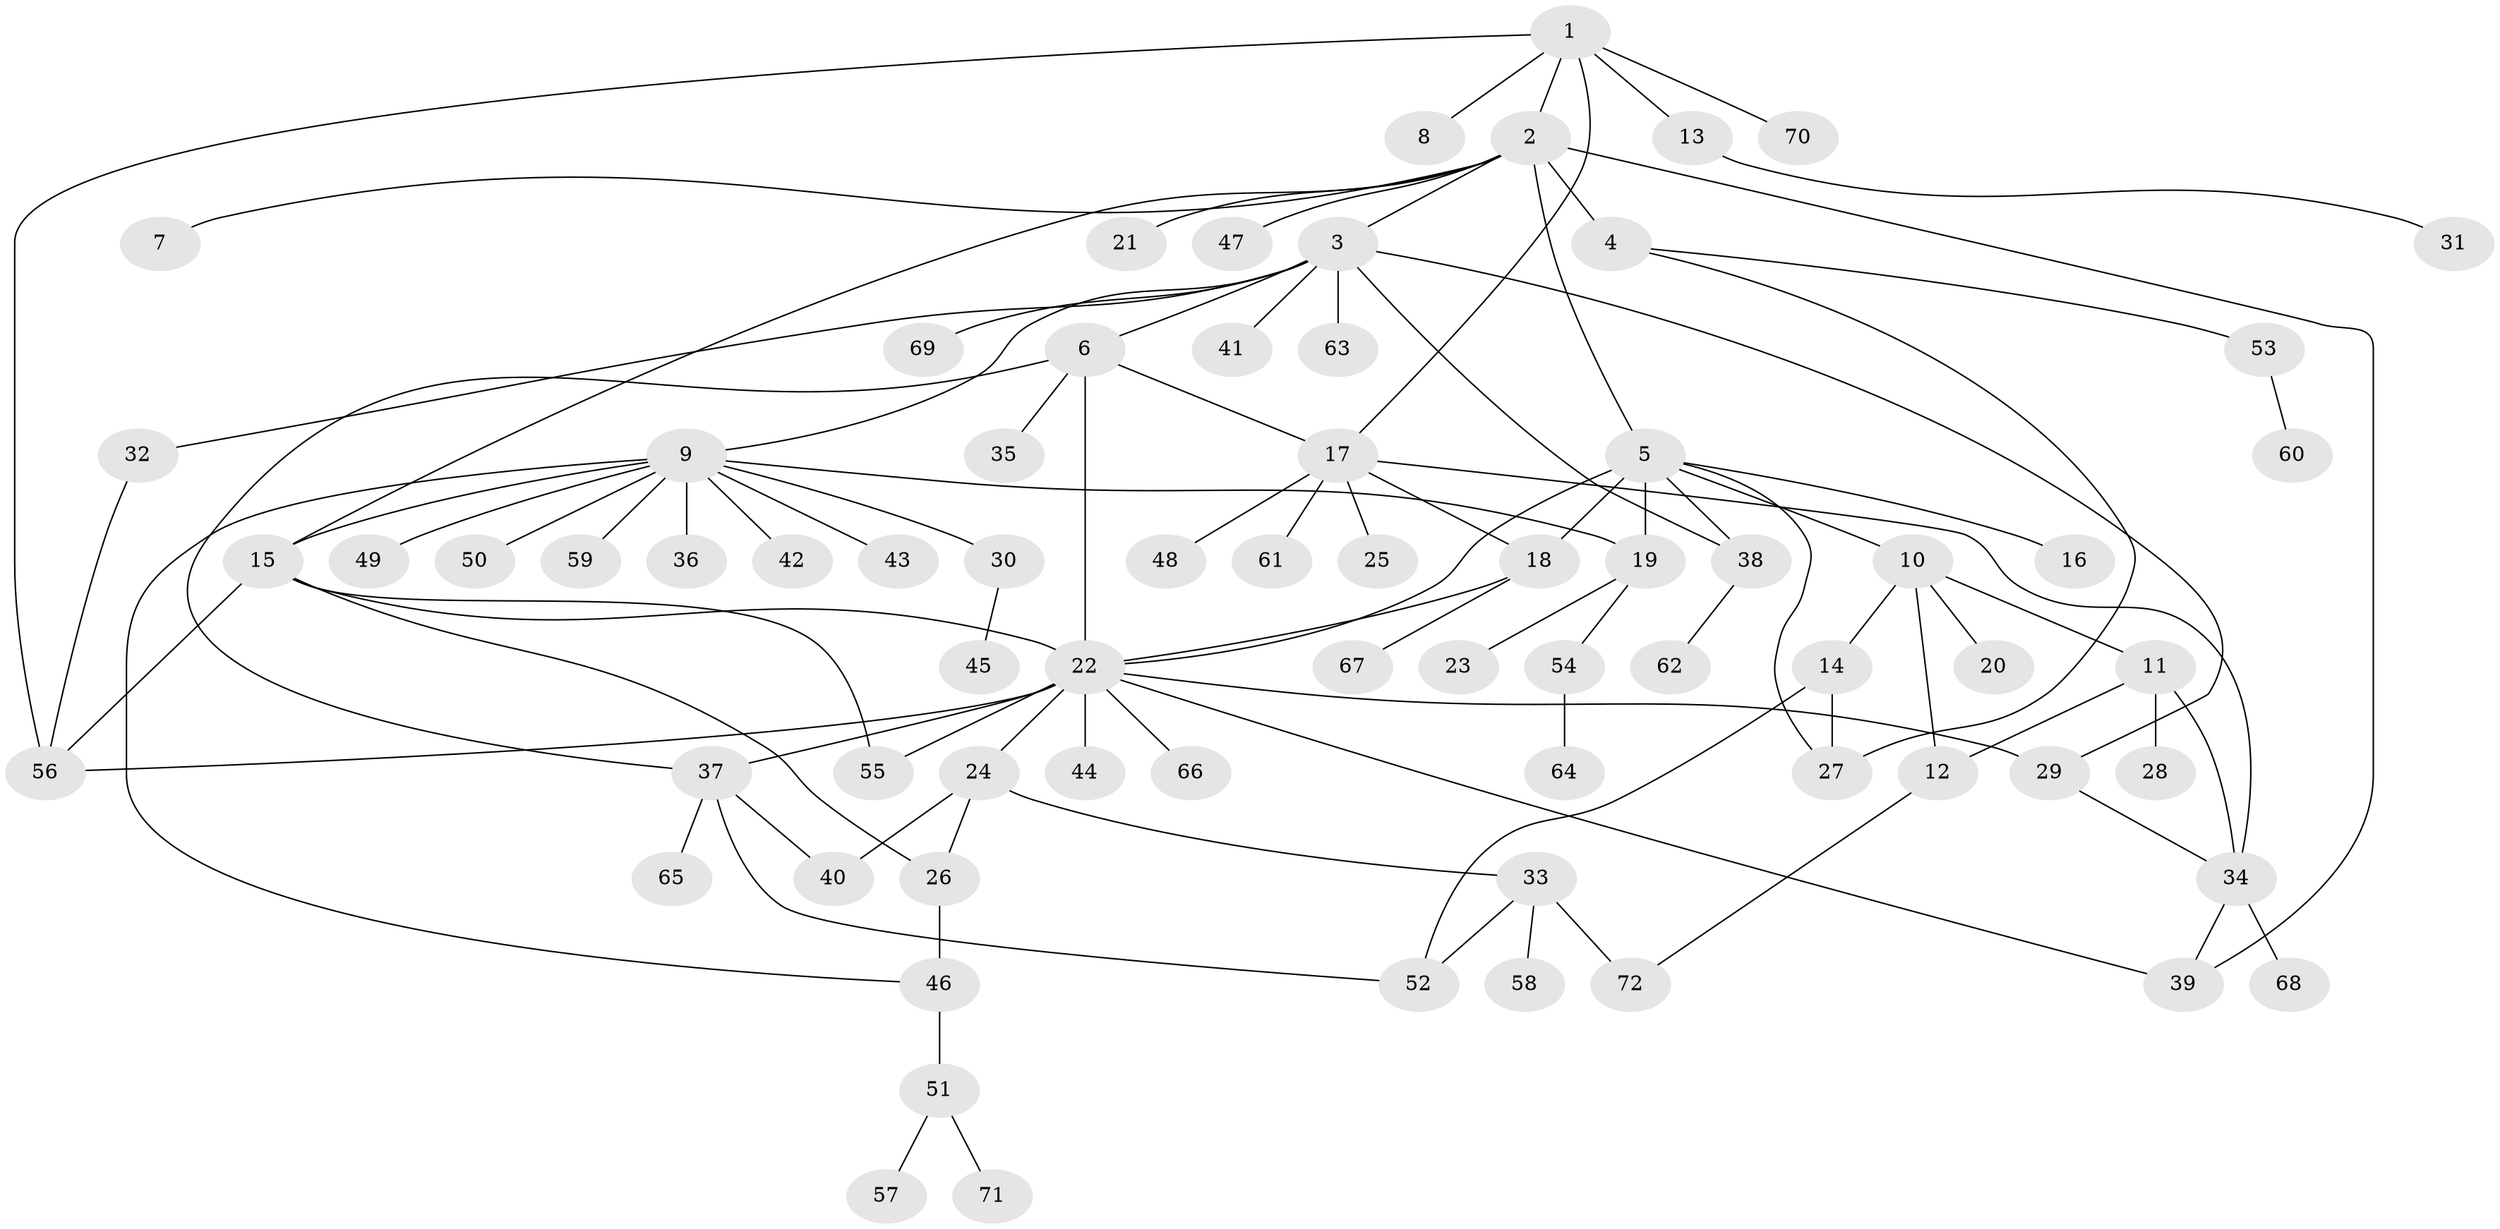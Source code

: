 // original degree distribution, {7: 0.013888888888888888, 17: 0.006944444444444444, 11: 0.006944444444444444, 2: 0.25, 16: 0.013888888888888888, 12: 0.006944444444444444, 1: 0.5208333333333334, 6: 0.041666666666666664, 3: 0.0763888888888889, 5: 0.034722222222222224, 9: 0.006944444444444444, 4: 0.020833333333333332}
// Generated by graph-tools (version 1.1) at 2025/50/03/04/25 22:50:03]
// undirected, 72 vertices, 98 edges
graph export_dot {
  node [color=gray90,style=filled];
  1;
  2;
  3;
  4;
  5;
  6;
  7;
  8;
  9;
  10;
  11;
  12;
  13;
  14;
  15;
  16;
  17;
  18;
  19;
  20;
  21;
  22;
  23;
  24;
  25;
  26;
  27;
  28;
  29;
  30;
  31;
  32;
  33;
  34;
  35;
  36;
  37;
  38;
  39;
  40;
  41;
  42;
  43;
  44;
  45;
  46;
  47;
  48;
  49;
  50;
  51;
  52;
  53;
  54;
  55;
  56;
  57;
  58;
  59;
  60;
  61;
  62;
  63;
  64;
  65;
  66;
  67;
  68;
  69;
  70;
  71;
  72;
  1 -- 2 [weight=1.0];
  1 -- 8 [weight=1.0];
  1 -- 13 [weight=1.0];
  1 -- 17 [weight=1.0];
  1 -- 56 [weight=1.0];
  1 -- 70 [weight=1.0];
  2 -- 3 [weight=1.0];
  2 -- 4 [weight=8.0];
  2 -- 5 [weight=1.0];
  2 -- 7 [weight=1.0];
  2 -- 15 [weight=1.0];
  2 -- 21 [weight=1.0];
  2 -- 39 [weight=1.0];
  2 -- 47 [weight=1.0];
  3 -- 6 [weight=1.0];
  3 -- 9 [weight=1.0];
  3 -- 29 [weight=1.0];
  3 -- 32 [weight=1.0];
  3 -- 38 [weight=1.0];
  3 -- 41 [weight=1.0];
  3 -- 63 [weight=1.0];
  3 -- 69 [weight=1.0];
  4 -- 27 [weight=1.0];
  4 -- 53 [weight=1.0];
  5 -- 10 [weight=1.0];
  5 -- 16 [weight=1.0];
  5 -- 18 [weight=1.0];
  5 -- 19 [weight=6.0];
  5 -- 22 [weight=3.0];
  5 -- 27 [weight=1.0];
  5 -- 38 [weight=1.0];
  6 -- 17 [weight=1.0];
  6 -- 22 [weight=11.0];
  6 -- 35 [weight=1.0];
  6 -- 37 [weight=1.0];
  9 -- 15 [weight=1.0];
  9 -- 19 [weight=1.0];
  9 -- 30 [weight=1.0];
  9 -- 36 [weight=1.0];
  9 -- 42 [weight=1.0];
  9 -- 43 [weight=1.0];
  9 -- 46 [weight=1.0];
  9 -- 49 [weight=1.0];
  9 -- 50 [weight=1.0];
  9 -- 59 [weight=1.0];
  10 -- 11 [weight=1.0];
  10 -- 12 [weight=1.0];
  10 -- 14 [weight=1.0];
  10 -- 20 [weight=1.0];
  11 -- 12 [weight=1.0];
  11 -- 28 [weight=3.0];
  11 -- 34 [weight=1.0];
  12 -- 72 [weight=1.0];
  13 -- 31 [weight=1.0];
  14 -- 27 [weight=2.0];
  14 -- 52 [weight=1.0];
  15 -- 22 [weight=1.0];
  15 -- 26 [weight=1.0];
  15 -- 55 [weight=1.0];
  15 -- 56 [weight=1.0];
  17 -- 18 [weight=1.0];
  17 -- 25 [weight=1.0];
  17 -- 34 [weight=1.0];
  17 -- 48 [weight=1.0];
  17 -- 61 [weight=1.0];
  18 -- 22 [weight=1.0];
  18 -- 67 [weight=1.0];
  19 -- 23 [weight=1.0];
  19 -- 54 [weight=1.0];
  22 -- 24 [weight=1.0];
  22 -- 29 [weight=1.0];
  22 -- 37 [weight=1.0];
  22 -- 39 [weight=1.0];
  22 -- 44 [weight=1.0];
  22 -- 55 [weight=1.0];
  22 -- 56 [weight=1.0];
  22 -- 66 [weight=1.0];
  24 -- 26 [weight=1.0];
  24 -- 33 [weight=1.0];
  24 -- 40 [weight=1.0];
  26 -- 46 [weight=2.0];
  29 -- 34 [weight=1.0];
  30 -- 45 [weight=1.0];
  32 -- 56 [weight=1.0];
  33 -- 52 [weight=1.0];
  33 -- 58 [weight=1.0];
  33 -- 72 [weight=1.0];
  34 -- 39 [weight=1.0];
  34 -- 68 [weight=1.0];
  37 -- 40 [weight=1.0];
  37 -- 52 [weight=1.0];
  37 -- 65 [weight=1.0];
  38 -- 62 [weight=1.0];
  46 -- 51 [weight=1.0];
  51 -- 57 [weight=1.0];
  51 -- 71 [weight=1.0];
  53 -- 60 [weight=1.0];
  54 -- 64 [weight=2.0];
}
